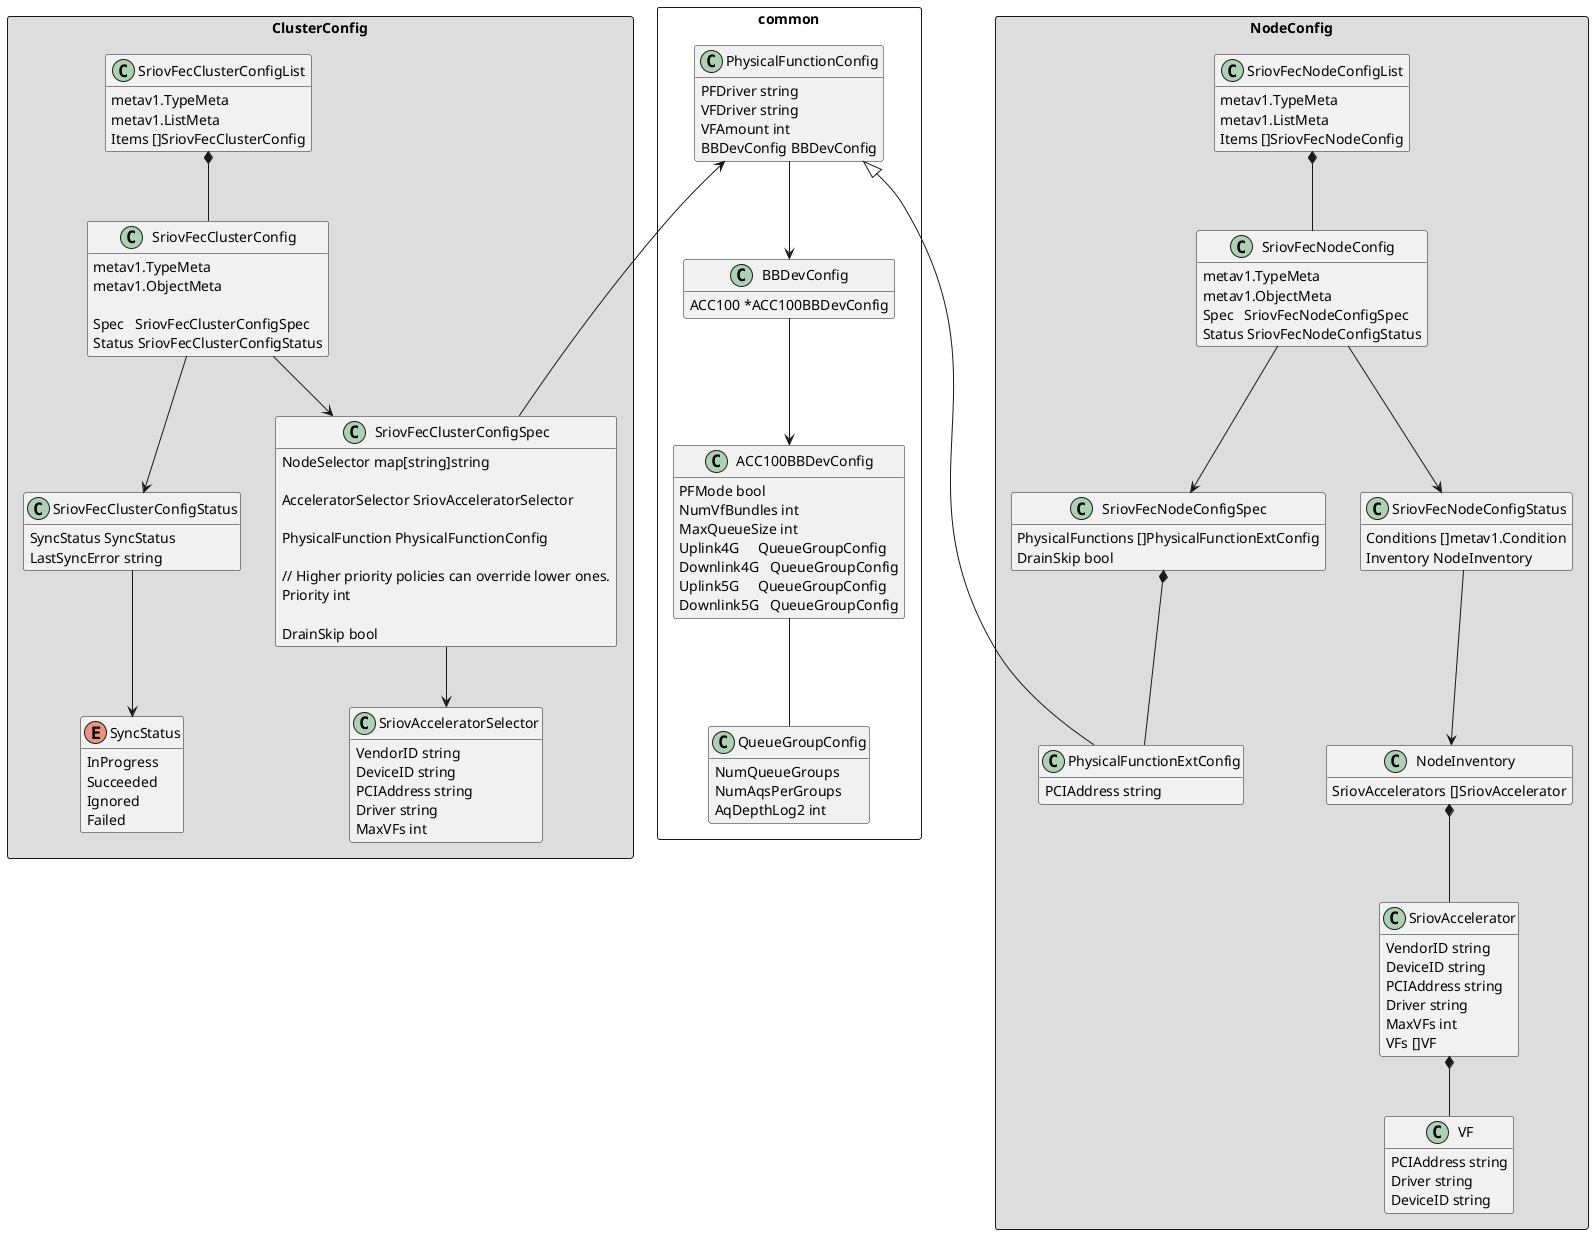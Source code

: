 # SPDX-License-Identifier: Apache-2.0
# Copyright (c) 2021 Intel Corporation

@startuml
'https://plantuml.com/class-diagram

hide empty methods

package ClusterConfig <<rectangle>> #DDDDDD {

    class SriovFecClusterConfigList{
        metav1.TypeMeta
        metav1.ListMeta
        Items []SriovFecClusterConfig
    }

    class SriovFecClusterConfig{
        metav1.TypeMeta
        metav1.ObjectMeta

        Spec   SriovFecClusterConfigSpec
        Status SriovFecClusterConfigStatus
    }

    class SriovFecClusterConfigSpec {
        NodeSelector map[string]string

        AcceleratorSelector SriovAcceleratorSelector

        PhysicalFunction PhysicalFunctionConfig

        // Higher priority policies can override lower ones.
        Priority int

        DrainSkip bool
    }

    class SriovAcceleratorSelector {
        VendorID string
        DeviceID string
        PCIAddress string
        Driver string
        MaxVFs int
    }

    class SriovFecClusterConfigStatus {
        SyncStatus SyncStatus
        LastSyncError string
    }

    enum SyncStatus {
        InProgress
        Succeeded
        Ignored
        Failed
    }
}

package NodeConfig <<rectangle>> #DDDDDD {

    class SriovFecNodeConfigList {
        metav1.TypeMeta
        metav1.ListMeta
        Items []SriovFecNodeConfig
    }

    class SriovFecNodeConfig  {
        metav1.TypeMeta
        metav1.ObjectMeta
        Spec   SriovFecNodeConfigSpec
        Status SriovFecNodeConfigStatus
    }

    class SriovFecNodeConfigStatus {
        Conditions []metav1.Condition
        Inventory NodeInventory
    }

    class NodeInventory {
        SriovAccelerators []SriovAccelerator
    }

    class SriovAccelerator {
        VendorID string
        DeviceID string
        PCIAddress string
        Driver string
        MaxVFs int
        VFs []VF
    }

    class VF {
        PCIAddress string
        Driver string
        DeviceID string
    }

    class SriovFecNodeConfigSpec {
        PhysicalFunctions []PhysicalFunctionExtConfig
        DrainSkip bool
    }

    class PhysicalFunctionExtConfig {
        PCIAddress string
    }
}

package common <<rectangle>> {
    class PhysicalFunctionConfig {
        PFDriver string
        VFDriver string
        VFAmount int
        BBDevConfig BBDevConfig
    }

    class BBDevConfig {
        ACC100 *ACC100BBDevConfig
    }

    class ACC100BBDevConfig {
        PFMode bool
        NumVfBundles int
        MaxQueueSize int
        Uplink4G     QueueGroupConfig
        Downlink4G   QueueGroupConfig
        Uplink5G     QueueGroupConfig
        Downlink5G   QueueGroupConfig
    }

    class QueueGroupConfig {
        NumQueueGroups
        NumAqsPerGroups
        AqDepthLog2 int
    }
}



PhysicalFunctionConfig --> BBDevConfig
BBDevConfig --> ACC100BBDevConfig
ACC100BBDevConfig -- QueueGroupConfig
PhysicalFunctionConfig <|---- PhysicalFunctionExtConfig
PhysicalFunctionConfig <--- SriovFecClusterConfigSpec
SriovFecClusterConfigSpec --> SriovAcceleratorSelector
SriovFecClusterConfigList *-- SriovFecClusterConfig
SriovFecClusterConfig --> SriovFecClusterConfigStatus
SriovFecClusterConfig --> SriovFecClusterConfigSpec
SriovFecClusterConfigStatus --> SyncStatus
SriovAccelerator *-- VF
SriovFecNodeConfigList *-- SriovFecNodeConfig
SriovFecNodeConfig --> SriovFecNodeConfigStatus
SriovFecNodeConfig --> SriovFecNodeConfigSpec
SriovFecNodeConfigStatus --> NodeInventory
NodeInventory *-- SriovAccelerator
SriovFecNodeConfigSpec *-- PhysicalFunctionExtConfig


@enduml
